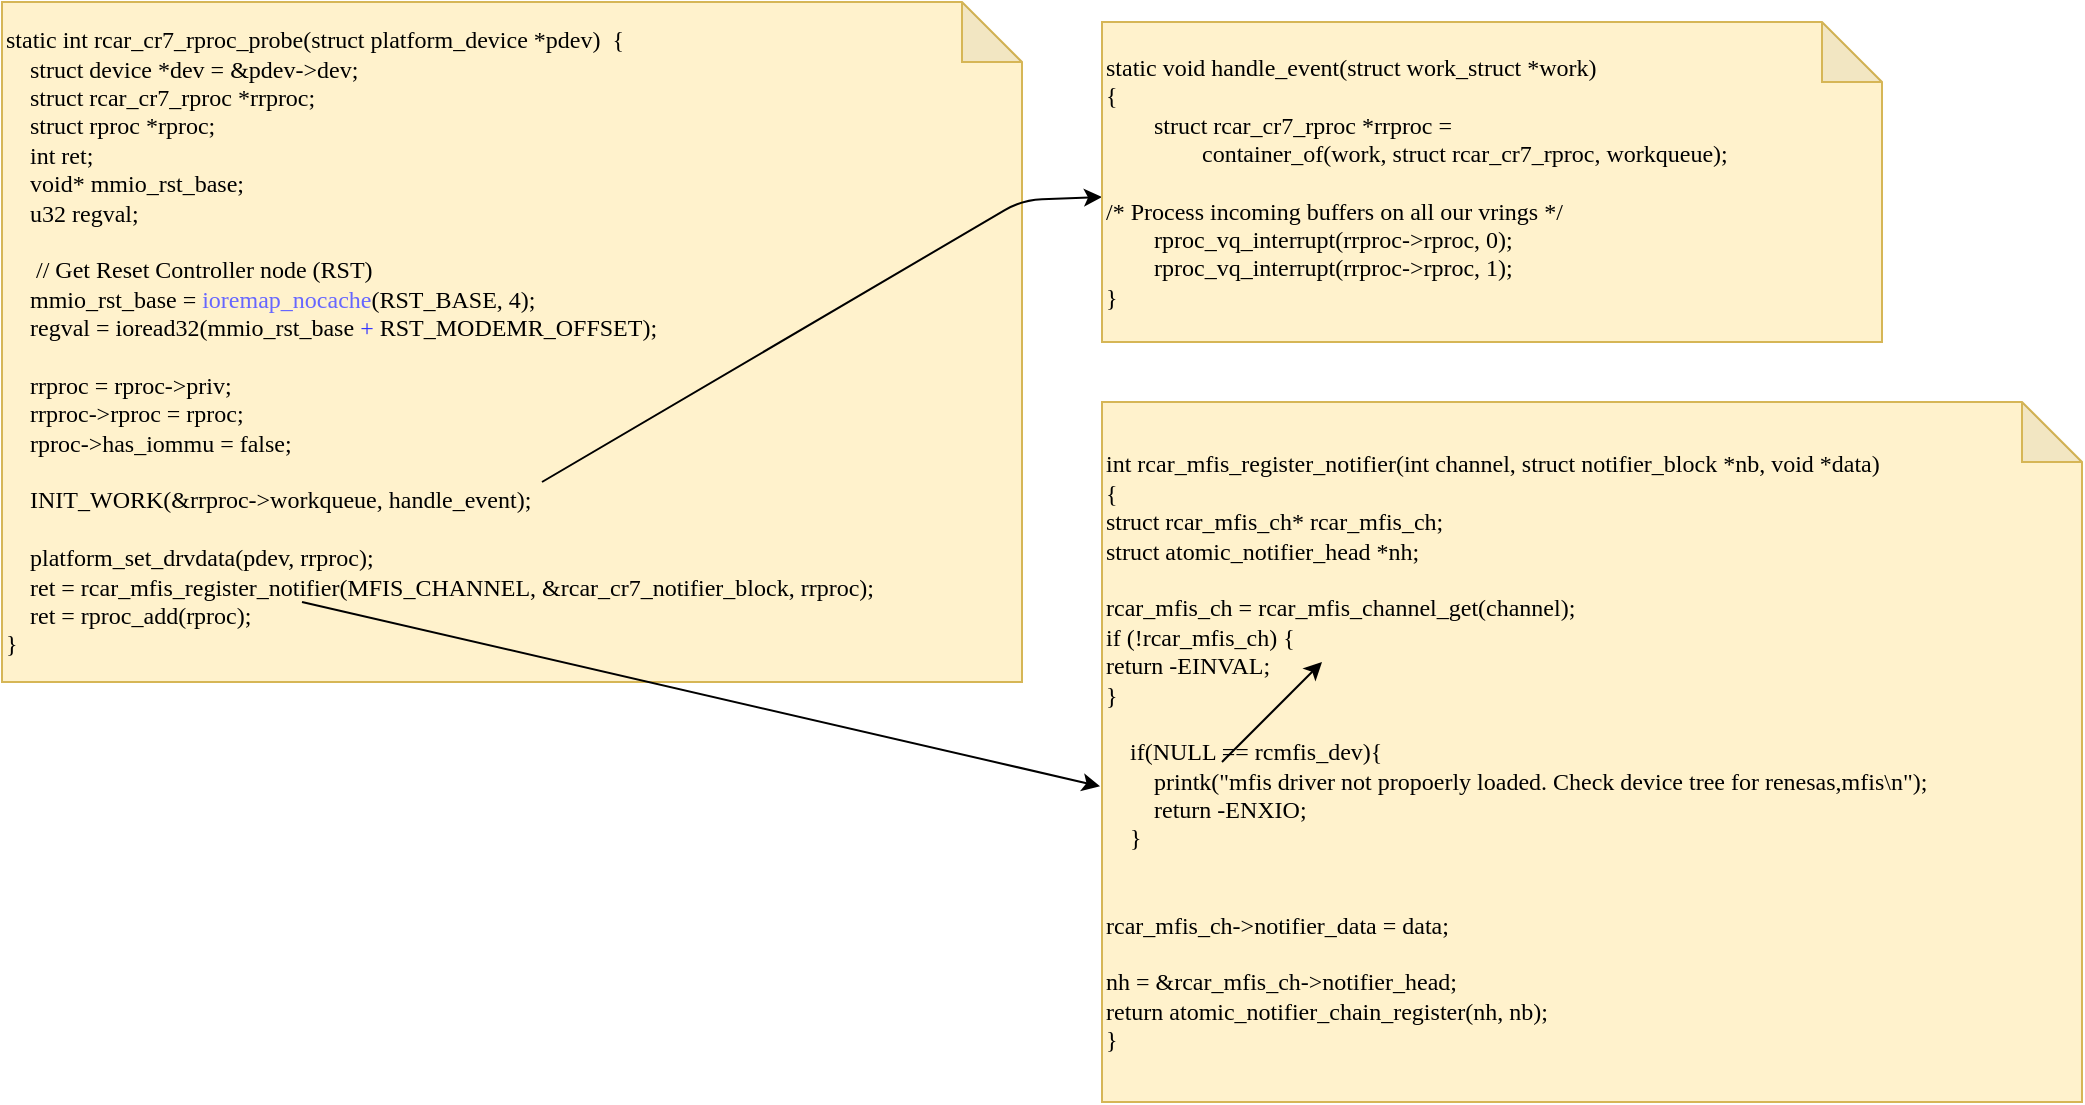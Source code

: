 <mxfile version="13.5.1" type="github">
  <diagram id="FbFJJBOBrlT_LoqqgO9q" name="Page-1">
    <mxGraphModel dx="1422" dy="762" grid="1" gridSize="10" guides="1" tooltips="1" connect="1" arrows="1" fold="1" page="1" pageScale="1" pageWidth="850" pageHeight="1100" math="0" shadow="0">
      <root>
        <mxCell id="0" />
        <mxCell id="1" parent="0" />
        <mxCell id="iIErcDSMbeZujc61zSbI-16" value="&lt;span&gt;static int rcar_cr7_rproc_probe(struct platform_device *pdev)&amp;nbsp; {&lt;/span&gt;&lt;br&gt;&lt;span&gt;&amp;nbsp; &amp;nbsp;&amp;nbsp;&lt;/span&gt;&lt;span&gt;struct device *dev = &amp;amp;pdev-&amp;gt;dev;&lt;/span&gt;&lt;div&gt;&amp;nbsp; &amp;nbsp; struct rcar_cr7_rproc *rrproc;&lt;/div&gt;&lt;div&gt;&amp;nbsp; &amp;nbsp; struct rproc *rproc;&lt;/div&gt;&lt;div&gt;&amp;nbsp; &amp;nbsp; int ret;&lt;/div&gt;&lt;div&gt;&amp;nbsp; &amp;nbsp; void* mmio_rst_base;&amp;nbsp;&lt;/div&gt;&lt;div&gt;&amp;nbsp; &amp;nbsp; u32 regval;&lt;/div&gt;&lt;br&gt;&lt;span&gt;&amp;nbsp; &amp;nbsp;&amp;nbsp;&lt;/span&gt;&lt;span&gt;	&lt;/span&gt;&lt;span&gt;// Get Reset Controller node (RST)&lt;/span&gt;&lt;div&gt;&amp;nbsp; &amp;nbsp; mmio_rst_base =&amp;nbsp;&lt;font color=&quot;#6666ff&quot;&gt;ioremap_nocache&lt;/font&gt;(RST_BASE, 4);&lt;/div&gt;&lt;div&gt;&amp;nbsp; &amp;nbsp; regval = ioread32(mmio_rst_base&lt;font color=&quot;#3333ff&quot;&gt;&amp;nbsp;+&lt;/font&gt;&amp;nbsp;RST_MODEMR_OFFSET);&lt;/div&gt;&lt;br&gt;&lt;span&gt;&amp;nbsp; &amp;nbsp;&amp;nbsp;&lt;/span&gt;&lt;span&gt;rrproc = rproc-&amp;gt;priv;&lt;/span&gt;&lt;div&gt;&amp;nbsp; &amp;nbsp; rrproc-&amp;gt;rproc = rproc;&lt;/div&gt;&lt;div&gt;&amp;nbsp; &amp;nbsp; rproc-&amp;gt;has_iommu = false;&lt;/div&gt;&lt;br&gt;&lt;span&gt;&amp;nbsp; &amp;nbsp;&amp;nbsp;INIT_WORK(&amp;amp;rrproc-&amp;gt;workqueue, handle_event);&lt;/span&gt;&lt;br&gt;&lt;span&gt;&amp;nbsp; &amp;nbsp;&amp;nbsp;&lt;/span&gt;&lt;br&gt;&lt;span&gt;&amp;nbsp; &amp;nbsp;&amp;nbsp;&lt;/span&gt;&lt;span&gt;platform_set_drvdata(pdev, rrproc);&lt;br&gt;&lt;/span&gt;&lt;div&gt;&amp;nbsp; &amp;nbsp; ret = rcar_mfis_register_notifier(MFIS_CHANNEL, &amp;amp;rcar_cr7_notifier_block, rrproc);&lt;/div&gt;&lt;span&gt;&amp;nbsp; &amp;nbsp;&amp;nbsp;ret = rproc_add(rproc);&lt;/span&gt;&lt;br&gt;&lt;span&gt;}&lt;/span&gt;" style="shape=note;whiteSpace=wrap;html=1;backgroundOutline=1;darkOpacity=0.05;labelBackgroundColor=none;fontFamily=Tahoma;align=left;fillColor=#fff2cc;strokeColor=#d6b656;" vertex="1" parent="1">
          <mxGeometry x="10" y="30" width="510" height="340" as="geometry" />
        </mxCell>
        <mxCell id="iIErcDSMbeZujc61zSbI-19" value="" style="endArrow=classic;html=1;fontFamily=Tahoma;" edge="1" parent="1" target="iIErcDSMbeZujc61zSbI-20">
          <mxGeometry width="50" height="50" relative="1" as="geometry">
            <mxPoint x="280" y="270" as="sourcePoint" />
            <mxPoint x="540" y="270" as="targetPoint" />
            <Array as="points">
              <mxPoint x="520" y="129" />
            </Array>
          </mxGeometry>
        </mxCell>
        <mxCell id="iIErcDSMbeZujc61zSbI-20" value="&lt;div&gt;static void handle_event(struct work_struct *work)&lt;/div&gt;&lt;div&gt;{&lt;/div&gt;&lt;div&gt;&amp;nbsp; &amp;nbsp; &amp;nbsp; &amp;nbsp; struct rcar_cr7_rproc *rrproc =&lt;/div&gt;&lt;div&gt;&amp;nbsp; &amp;nbsp; &amp;nbsp; &amp;nbsp; &amp;nbsp; &amp;nbsp; &amp;nbsp; &amp;nbsp; container_of(work, struct rcar_cr7_rproc, workqueue);&lt;/div&gt;&lt;div&gt;&lt;br&gt;&lt;/div&gt;&lt;div&gt;&lt;span&gt;	&lt;/span&gt;/* Process incoming buffers on all our vrings */&lt;/div&gt;&lt;div&gt;&amp;nbsp; &amp;nbsp; &amp;nbsp; &amp;nbsp; rproc_vq_interrupt(rrproc-&amp;gt;rproc, 0);&lt;/div&gt;&lt;div&gt;&amp;nbsp; &amp;nbsp; &amp;nbsp; &amp;nbsp; rproc_vq_interrupt(rrproc-&amp;gt;rproc, 1);&lt;/div&gt;&lt;div&gt;}&lt;/div&gt;" style="shape=note;whiteSpace=wrap;html=1;backgroundOutline=1;darkOpacity=0.05;labelBackgroundColor=none;fontFamily=Tahoma;align=left;fillColor=#fff2cc;strokeColor=#d6b656;" vertex="1" parent="1">
          <mxGeometry x="560" y="40" width="390" height="160" as="geometry" />
        </mxCell>
        <mxCell id="iIErcDSMbeZujc61zSbI-21" value="&lt;div&gt;&lt;div&gt;int rcar_mfis_register_notifier(int channel, struct notifier_block *nb, void *data)&lt;/div&gt;&lt;div&gt;{&lt;/div&gt;&lt;div&gt;&lt;span&gt;	&lt;/span&gt;struct rcar_mfis_ch* rcar_mfis_ch;&lt;/div&gt;&lt;div&gt;&lt;span&gt;	&lt;/span&gt;struct atomic_notifier_head *nh;&lt;/div&gt;&lt;div&gt;&lt;br&gt;&lt;/div&gt;&lt;div&gt;&lt;span&gt;	&lt;/span&gt;rcar_mfis_ch = rcar_mfis_channel_get(channel);&lt;/div&gt;&lt;div&gt;&lt;span&gt;	&lt;/span&gt;if (!rcar_mfis_ch) {&lt;/div&gt;&lt;div&gt;&lt;span&gt;		&lt;/span&gt;return -EINVAL;&lt;/div&gt;&lt;div&gt;&lt;span&gt;	&lt;/span&gt;}&lt;/div&gt;&lt;div&gt;&amp;nbsp; &amp;nbsp;&amp;nbsp;&lt;/div&gt;&lt;div&gt;&amp;nbsp; &amp;nbsp; if(NULL == rcmfis_dev){&lt;/div&gt;&lt;div&gt;&amp;nbsp; &amp;nbsp; &amp;nbsp; &amp;nbsp; printk(&quot;mfis driver not propoerly loaded. Check device tree for renesas,mfis\n&quot;);&lt;/div&gt;&lt;div&gt;&amp;nbsp; &amp;nbsp; &amp;nbsp; &amp;nbsp; return -ENXIO;&lt;/div&gt;&lt;div&gt;&amp;nbsp; &amp;nbsp; }&lt;/div&gt;&lt;div&gt;&amp;nbsp; &amp;nbsp;&amp;nbsp;&lt;/div&gt;&lt;div&gt;&lt;br&gt;&lt;/div&gt;&lt;div&gt;&lt;span&gt;	&lt;/span&gt;rcar_mfis_ch-&amp;gt;notifier_data = data;&lt;/div&gt;&lt;div&gt;&lt;br&gt;&lt;/div&gt;&lt;div&gt;&lt;span&gt;	&lt;/span&gt;nh = &amp;amp;rcar_mfis_ch-&amp;gt;notifier_head;&lt;/div&gt;&lt;div&gt;&lt;span&gt;	&lt;/span&gt;return atomic_notifier_chain_register(nh, nb);&lt;/div&gt;&lt;/div&gt;&lt;div&gt;}&lt;/div&gt;" style="shape=note;whiteSpace=wrap;html=1;backgroundOutline=1;darkOpacity=0.05;labelBackgroundColor=none;fontFamily=Tahoma;align=left;fillColor=#fff2cc;strokeColor=#d6b656;" vertex="1" parent="1">
          <mxGeometry x="560" y="230" width="490" height="350" as="geometry" />
        </mxCell>
        <mxCell id="iIErcDSMbeZujc61zSbI-22" value="" style="endArrow=classic;html=1;fontFamily=Tahoma;" edge="1" parent="1">
          <mxGeometry width="50" height="50" relative="1" as="geometry">
            <mxPoint x="620" y="410" as="sourcePoint" />
            <mxPoint x="670" y="360" as="targetPoint" />
          </mxGeometry>
        </mxCell>
        <mxCell id="iIErcDSMbeZujc61zSbI-23" value="" style="endArrow=classic;html=1;fontFamily=Tahoma;entryX=-0.002;entryY=0.549;entryDx=0;entryDy=0;entryPerimeter=0;" edge="1" parent="1" target="iIErcDSMbeZujc61zSbI-21">
          <mxGeometry width="50" height="50" relative="1" as="geometry">
            <mxPoint x="160" y="330" as="sourcePoint" />
            <mxPoint x="210" y="280" as="targetPoint" />
          </mxGeometry>
        </mxCell>
      </root>
    </mxGraphModel>
  </diagram>
</mxfile>
